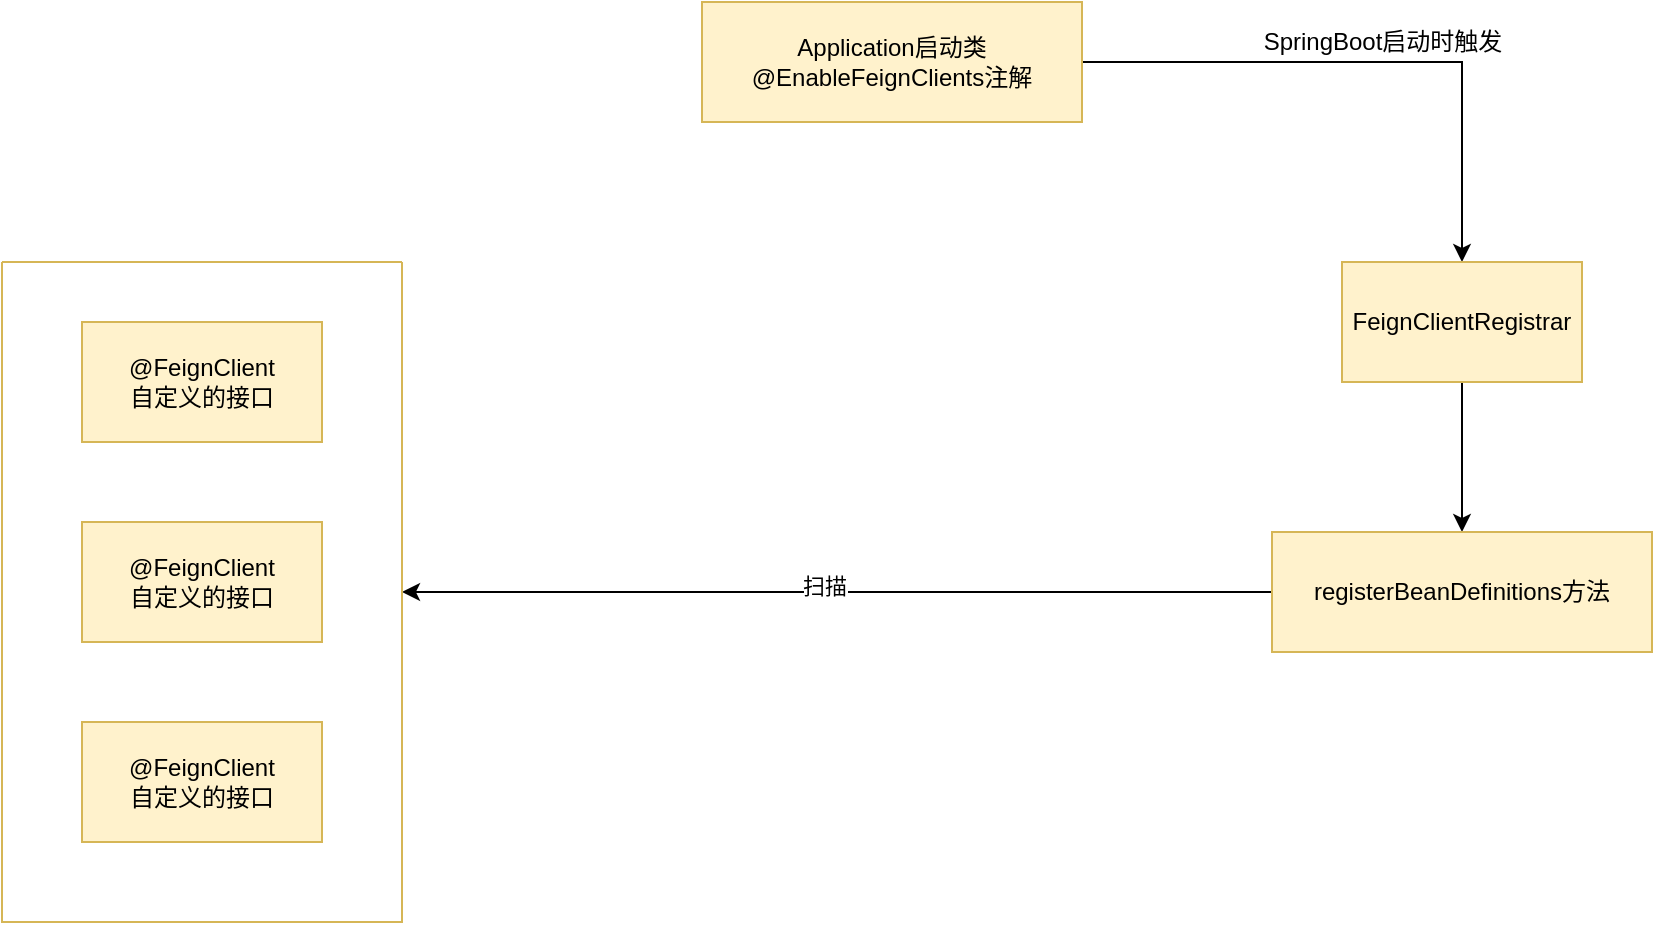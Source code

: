 <mxfile version="14.9.6" type="device" pages="2"><diagram id="tbujrRnSTJnLZFv-O5_r" name="扫描@FeignClient的入口"><mxGraphModel dx="1106" dy="877" grid="1" gridSize="10" guides="1" tooltips="1" connect="1" arrows="1" fold="1" page="1" pageScale="1" pageWidth="2339" pageHeight="3300" math="0" shadow="0"><root><mxCell id="0"/><mxCell id="1" parent="0"/><mxCell id="gYzRTr7quX1gAfL6hoAq-1" value="@FeignClient&lt;br&gt;自定义的接口" style="whiteSpace=wrap;html=1;fillColor=#fff2cc;strokeColor=#d6b656;" parent="1" vertex="1"><mxGeometry x="870" y="310" width="120" height="60" as="geometry"/></mxCell><mxCell id="gYzRTr7quX1gAfL6hoAq-2" value="@FeignClient&lt;br&gt;自定义的接口" style="whiteSpace=wrap;html=1;fillColor=#fff2cc;strokeColor=#d6b656;" parent="1" vertex="1"><mxGeometry x="870" y="410" width="120" height="60" as="geometry"/></mxCell><mxCell id="gYzRTr7quX1gAfL6hoAq-3" value="@FeignClient&lt;br&gt;自定义的接口" style="whiteSpace=wrap;html=1;fillColor=#fff2cc;strokeColor=#d6b656;" parent="1" vertex="1"><mxGeometry x="870" y="510" width="120" height="60" as="geometry"/></mxCell><mxCell id="gYzRTr7quX1gAfL6hoAq-6" style="edgeStyle=orthogonalEdgeStyle;rounded=0;orthogonalLoop=1;jettySize=auto;html=1;" parent="1" source="gYzRTr7quX1gAfL6hoAq-4" target="gYzRTr7quX1gAfL6hoAq-5" edge="1"><mxGeometry relative="1" as="geometry"/></mxCell><mxCell id="gYzRTr7quX1gAfL6hoAq-4" value="Application启动类&lt;br&gt;@EnableFeignClients注解&lt;br&gt;" style="whiteSpace=wrap;html=1;fillColor=#fff2cc;strokeColor=#d6b656;" parent="1" vertex="1"><mxGeometry x="1180" y="150" width="190" height="60" as="geometry"/></mxCell><mxCell id="gYzRTr7quX1gAfL6hoAq-10" value="" style="edgeStyle=orthogonalEdgeStyle;rounded=0;orthogonalLoop=1;jettySize=auto;html=1;" parent="1" source="gYzRTr7quX1gAfL6hoAq-5" target="gYzRTr7quX1gAfL6hoAq-9" edge="1"><mxGeometry relative="1" as="geometry"/></mxCell><mxCell id="gYzRTr7quX1gAfL6hoAq-5" value="FeignClientRegistrar" style="whiteSpace=wrap;html=1;fillColor=#fff2cc;strokeColor=#d6b656;" parent="1" vertex="1"><mxGeometry x="1500" y="280" width="120" height="60" as="geometry"/></mxCell><mxCell id="gYzRTr7quX1gAfL6hoAq-7" value="SpringBoot启动时触发" style="text;html=1;align=center;verticalAlign=middle;resizable=0;points=[];autosize=1;strokeColor=none;" parent="1" vertex="1"><mxGeometry x="1455" y="160" width="130" height="20" as="geometry"/></mxCell><mxCell id="gYzRTr7quX1gAfL6hoAq-13" style="edgeStyle=orthogonalEdgeStyle;rounded=0;orthogonalLoop=1;jettySize=auto;html=1;" parent="1" source="gYzRTr7quX1gAfL6hoAq-9" target="gYzRTr7quX1gAfL6hoAq-12" edge="1"><mxGeometry relative="1" as="geometry"/></mxCell><mxCell id="gYzRTr7quX1gAfL6hoAq-14" value="扫描" style="edgeLabel;html=1;align=center;verticalAlign=middle;resizable=0;points=[];" parent="gYzRTr7quX1gAfL6hoAq-13" vertex="1" connectable="0"><mxGeometry x="0.03" y="-3" relative="1" as="geometry"><mxPoint as="offset"/></mxGeometry></mxCell><mxCell id="gYzRTr7quX1gAfL6hoAq-9" value="registerBeanDefinitions方法" style="whiteSpace=wrap;html=1;fillColor=#fff2cc;strokeColor=#d6b656;" parent="1" vertex="1"><mxGeometry x="1465" y="415" width="190" height="60" as="geometry"/></mxCell><mxCell id="gYzRTr7quX1gAfL6hoAq-12" value="" style="swimlane;startSize=0;fillColor=#fff2cc;strokeColor=#d6b656;" parent="1" vertex="1"><mxGeometry x="830" y="280" width="200" height="330" as="geometry"/></mxCell></root></mxGraphModel></diagram><diagram id="pjbcm8OdwIecFV4gvT9f" name="基于动态代理创建请求的机制"><mxGraphModel dx="1106" dy="877" grid="1" gridSize="10" guides="1" tooltips="1" connect="1" arrows="1" fold="1" page="1" pageScale="1" pageWidth="2339" pageHeight="3300" math="0" shadow="0"><root><mxCell id="LexX0vygeaGm7EK8orJJ-0"/><mxCell id="LexX0vygeaGm7EK8orJJ-1" parent="LexX0vygeaGm7EK8orJJ-0"/></root></mxGraphModel></diagram></mxfile>